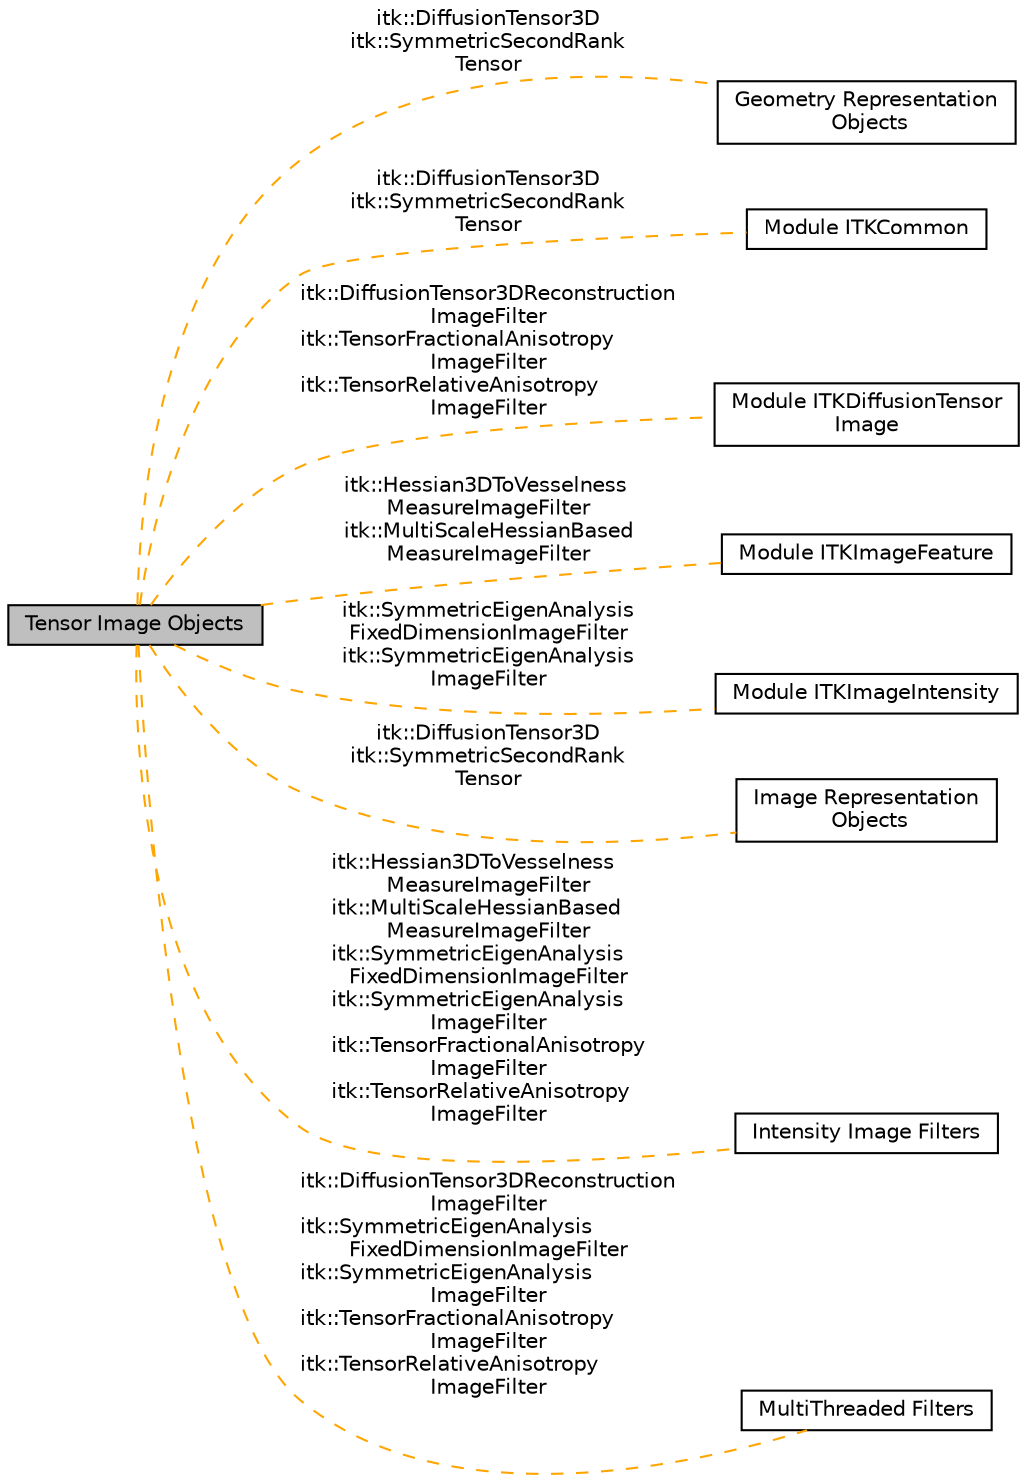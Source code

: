 digraph "Tensor Image Objects"
{
  edge [fontname="Helvetica",fontsize="10",labelfontname="Helvetica",labelfontsize="10"];
  node [fontname="Helvetica",fontsize="10",shape=box];
  rankdir=LR;
  Node3 [label="Geometry Representation\l Objects",height=0.2,width=0.4,color="black", fillcolor="white", style="filled",URL="$group__Geometry.html",tooltip=" "];
  Node4 [label="Module ITKCommon",height=0.2,width=0.4,color="black", fillcolor="white", style="filled",URL="$group__ITKCommon.html",tooltip=" "];
  Node6 [label="Module ITKDiffusionTensor\lImage",height=0.2,width=0.4,color="black", fillcolor="white", style="filled",URL="$group__ITKDiffusionTensorImage.html",tooltip=" "];
  Node8 [label="Module ITKImageFeature",height=0.2,width=0.4,color="black", fillcolor="white", style="filled",URL="$group__ITKImageFeature.html",tooltip=" "];
  Node9 [label="Module ITKImageIntensity",height=0.2,width=0.4,color="black", fillcolor="white", style="filled",URL="$group__ITKImageIntensity.html",tooltip=" "];
  Node2 [label="Image Representation\l Objects",height=0.2,width=0.4,color="black", fillcolor="white", style="filled",URL="$group__ImageObjects.html",tooltip=" "];
  Node7 [label="Intensity Image Filters",height=0.2,width=0.4,color="black", fillcolor="white", style="filled",URL="$group__IntensityImageFilters.html",tooltip=" "];
  Node5 [label="MultiThreaded Filters",height=0.2,width=0.4,color="black", fillcolor="white", style="filled",URL="$group__MultiThreaded.html",tooltip=" "];
  Node1 [label="Tensor Image Objects",height=0.2,width=0.4,color="black", fillcolor="grey75", style="filled", fontcolor="black",tooltip=" "];
  Node1->Node2 [shape=plaintext, label="itk::DiffusionTensor3D\nitk::SymmetricSecondRank\lTensor", color="orange", dir="none", style="dashed"];
  Node1->Node3 [shape=plaintext, label="itk::DiffusionTensor3D\nitk::SymmetricSecondRank\lTensor", color="orange", dir="none", style="dashed"];
  Node1->Node4 [shape=plaintext, label="itk::DiffusionTensor3D\nitk::SymmetricSecondRank\lTensor", color="orange", dir="none", style="dashed"];
  Node1->Node5 [shape=plaintext, label="itk::DiffusionTensor3DReconstruction\lImageFilter\nitk::SymmetricEigenAnalysis\lFixedDimensionImageFilter\nitk::SymmetricEigenAnalysis\lImageFilter\nitk::TensorFractionalAnisotropy\lImageFilter\nitk::TensorRelativeAnisotropy\lImageFilter", color="orange", dir="none", style="dashed"];
  Node1->Node6 [shape=plaintext, label="itk::DiffusionTensor3DReconstruction\lImageFilter\nitk::TensorFractionalAnisotropy\lImageFilter\nitk::TensorRelativeAnisotropy\lImageFilter", color="orange", dir="none", style="dashed"];
  Node1->Node7 [shape=plaintext, label="itk::Hessian3DToVesselness\lMeasureImageFilter\nitk::MultiScaleHessianBased\lMeasureImageFilter\nitk::SymmetricEigenAnalysis\lFixedDimensionImageFilter\nitk::SymmetricEigenAnalysis\lImageFilter\nitk::TensorFractionalAnisotropy\lImageFilter\nitk::TensorRelativeAnisotropy\lImageFilter", color="orange", dir="none", style="dashed"];
  Node1->Node8 [shape=plaintext, label="itk::Hessian3DToVesselness\lMeasureImageFilter\nitk::MultiScaleHessianBased\lMeasureImageFilter", color="orange", dir="none", style="dashed"];
  Node1->Node9 [shape=plaintext, label="itk::SymmetricEigenAnalysis\lFixedDimensionImageFilter\nitk::SymmetricEigenAnalysis\lImageFilter", color="orange", dir="none", style="dashed"];
}
